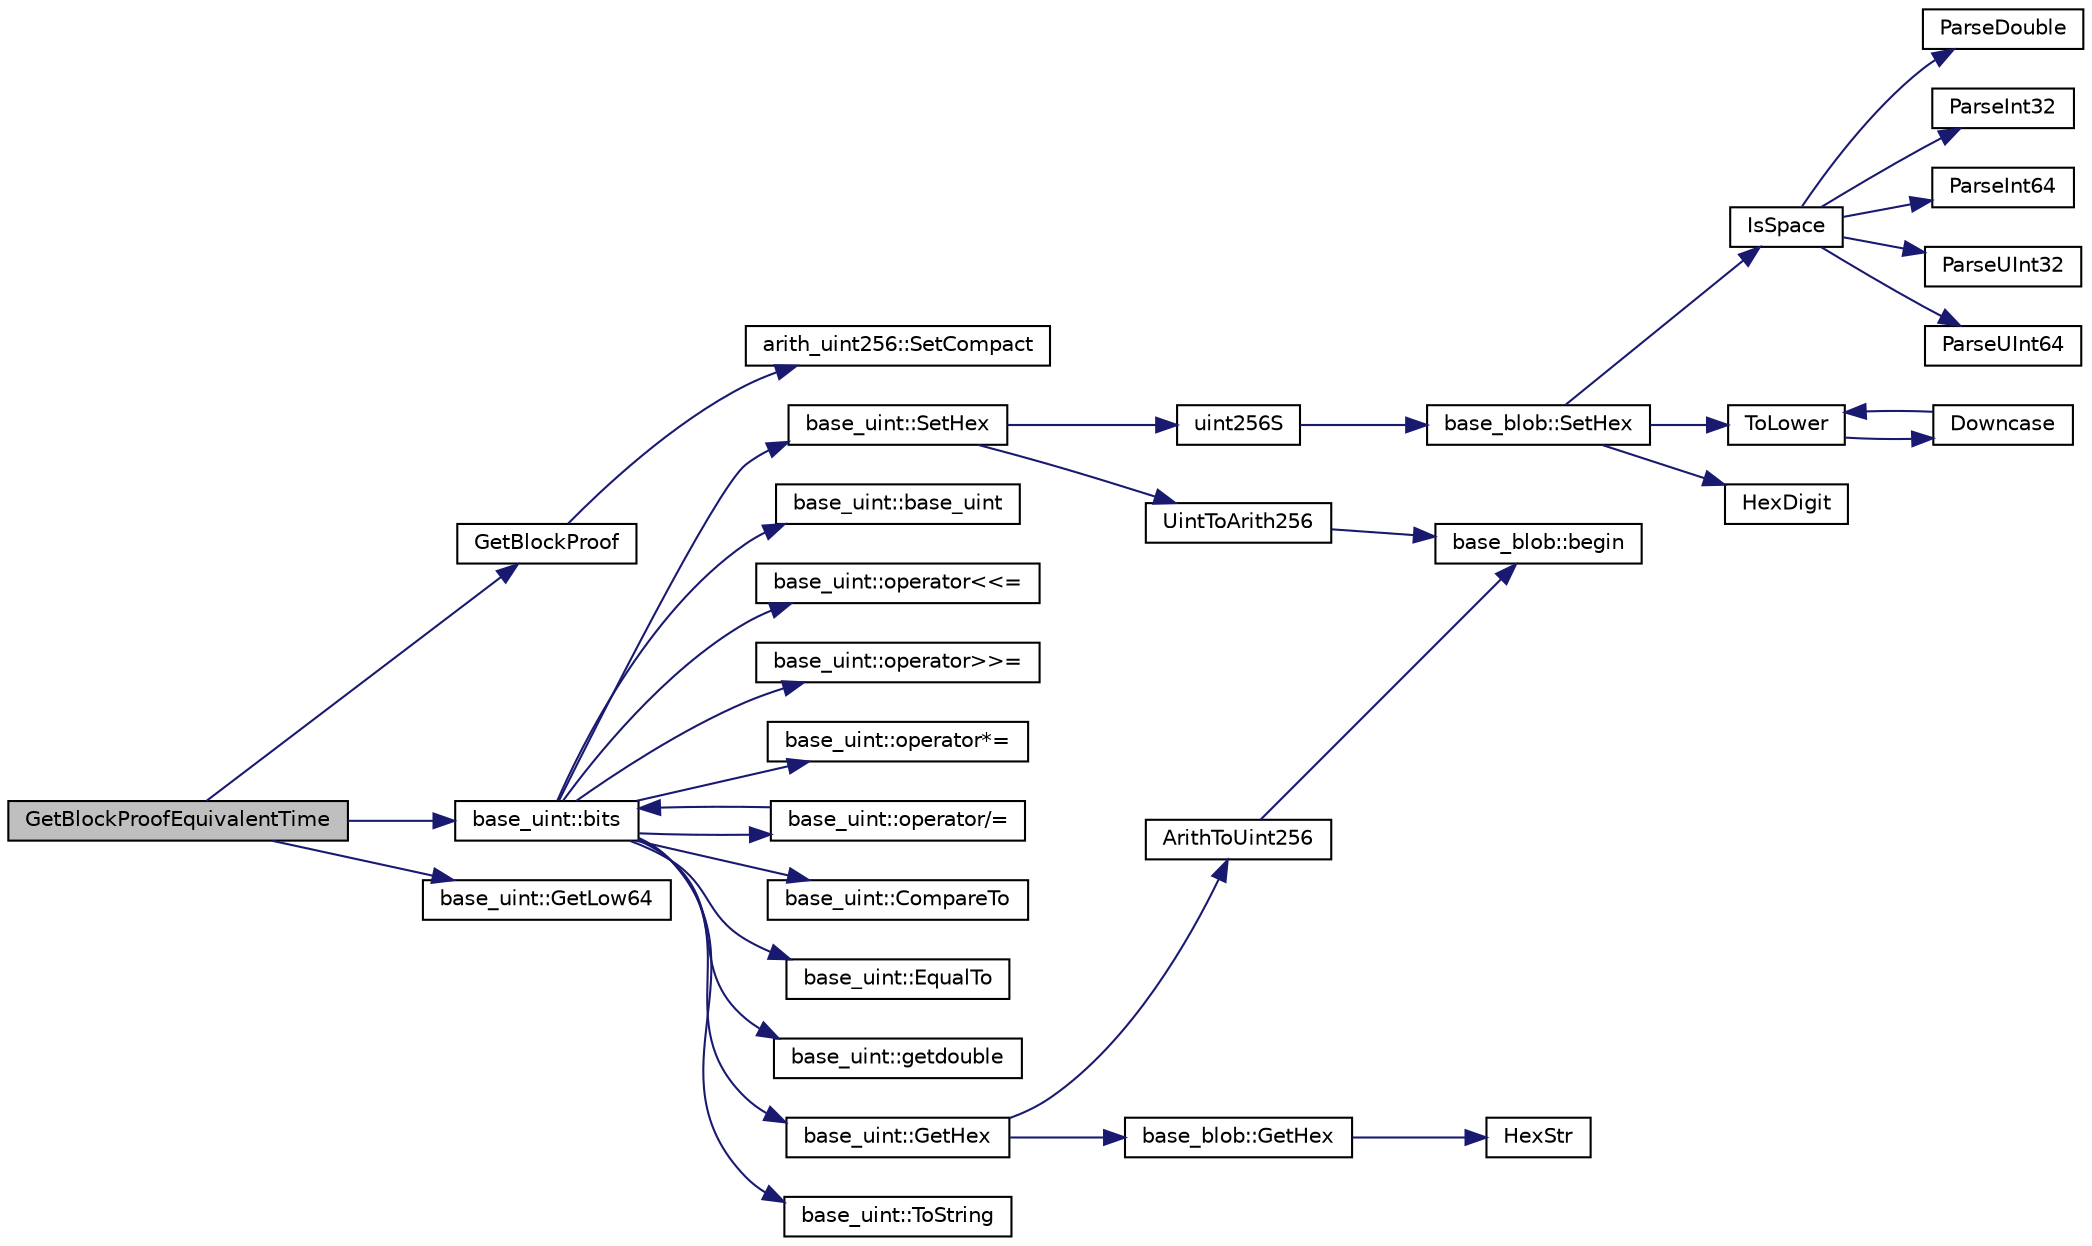 digraph "GetBlockProofEquivalentTime"
{
  edge [fontname="Helvetica",fontsize="10",labelfontname="Helvetica",labelfontsize="10"];
  node [fontname="Helvetica",fontsize="10",shape=record];
  rankdir="LR";
  Node1 [label="GetBlockProofEquivalentTime",height=0.2,width=0.4,color="black", fillcolor="grey75", style="filled", fontcolor="black"];
  Node1 -> Node2 [color="midnightblue",fontsize="10",style="solid",fontname="Helvetica"];
  Node2 [label="GetBlockProof",height=0.2,width=0.4,color="black", fillcolor="white", style="filled",URL="$chain_8cpp.html#a334aa8015cc7185f7fdf484783e40f38"];
  Node2 -> Node3 [color="midnightblue",fontsize="10",style="solid",fontname="Helvetica"];
  Node3 [label="arith_uint256::SetCompact",height=0.2,width=0.4,color="black", fillcolor="white", style="filled",URL="$classarith__uint256.html#a06c0f1937edece69b8d33f88e8d35bc8",tooltip="The \"compact\" format is a representation of a whole number N using an unsigned 32bit number similar t..."];
  Node1 -> Node4 [color="midnightblue",fontsize="10",style="solid",fontname="Helvetica"];
  Node4 [label="base_uint::bits",height=0.2,width=0.4,color="black", fillcolor="white", style="filled",URL="$classbase__uint.html#a4867652ab4163a10ac4e3d04f0352423",tooltip="Returns the position of the highest bit set plus one, or zero if the value is zero. "];
  Node4 -> Node5 [color="midnightblue",fontsize="10",style="solid",fontname="Helvetica"];
  Node5 [label="base_uint::base_uint",height=0.2,width=0.4,color="black", fillcolor="white", style="filled",URL="$classbase__uint.html#aafd4418923a92b58a1c360e657fa7d83"];
  Node4 -> Node6 [color="midnightblue",fontsize="10",style="solid",fontname="Helvetica"];
  Node6 [label="base_uint::operator\<\<=",height=0.2,width=0.4,color="black", fillcolor="white", style="filled",URL="$classbase__uint.html#acb449d2fcb5af767fa6b01890e836a4e"];
  Node4 -> Node7 [color="midnightblue",fontsize="10",style="solid",fontname="Helvetica"];
  Node7 [label="base_uint::operator\>\>=",height=0.2,width=0.4,color="black", fillcolor="white", style="filled",URL="$classbase__uint.html#a4e0344432bbcce79525fd2c182173b3b"];
  Node4 -> Node8 [color="midnightblue",fontsize="10",style="solid",fontname="Helvetica"];
  Node8 [label="base_uint::operator*=",height=0.2,width=0.4,color="black", fillcolor="white", style="filled",URL="$classbase__uint.html#aa70b7d954258d2cd4bb77721e357fd40"];
  Node4 -> Node9 [color="midnightblue",fontsize="10",style="solid",fontname="Helvetica"];
  Node9 [label="base_uint::operator/=",height=0.2,width=0.4,color="black", fillcolor="white", style="filled",URL="$classbase__uint.html#ad6fa7e22ab995247c0bf298069732e1d"];
  Node9 -> Node4 [color="midnightblue",fontsize="10",style="solid",fontname="Helvetica"];
  Node4 -> Node10 [color="midnightblue",fontsize="10",style="solid",fontname="Helvetica"];
  Node10 [label="base_uint::CompareTo",height=0.2,width=0.4,color="black", fillcolor="white", style="filled",URL="$classbase__uint.html#ac9777c80cfcf1355cf17258027ca35bb"];
  Node4 -> Node11 [color="midnightblue",fontsize="10",style="solid",fontname="Helvetica"];
  Node11 [label="base_uint::EqualTo",height=0.2,width=0.4,color="black", fillcolor="white", style="filled",URL="$classbase__uint.html#a39817436d7ba143e8d52abc475097384"];
  Node4 -> Node12 [color="midnightblue",fontsize="10",style="solid",fontname="Helvetica"];
  Node12 [label="base_uint::getdouble",height=0.2,width=0.4,color="black", fillcolor="white", style="filled",URL="$classbase__uint.html#aa701be5115bacf02c299b05598cf616d"];
  Node4 -> Node13 [color="midnightblue",fontsize="10",style="solid",fontname="Helvetica"];
  Node13 [label="base_uint::GetHex",height=0.2,width=0.4,color="black", fillcolor="white", style="filled",URL="$classbase__uint.html#ac9929c28600796a9acf75881bb750576"];
  Node13 -> Node14 [color="midnightblue",fontsize="10",style="solid",fontname="Helvetica"];
  Node14 [label="ArithToUint256",height=0.2,width=0.4,color="black", fillcolor="white", style="filled",URL="$arith__uint256_8cpp.html#af4848fa3f8b64d222b5d8a370bc72458"];
  Node14 -> Node15 [color="midnightblue",fontsize="10",style="solid",fontname="Helvetica"];
  Node15 [label="base_blob::begin",height=0.2,width=0.4,color="black", fillcolor="white", style="filled",URL="$classbase__blob.html#aeee68e00ceeacf49086e98b661e017ff"];
  Node13 -> Node16 [color="midnightblue",fontsize="10",style="solid",fontname="Helvetica"];
  Node16 [label="base_blob::GetHex",height=0.2,width=0.4,color="black", fillcolor="white", style="filled",URL="$classbase__blob.html#a9541747b1f91f9469ac0aff90665bd32"];
  Node16 -> Node17 [color="midnightblue",fontsize="10",style="solid",fontname="Helvetica"];
  Node17 [label="HexStr",height=0.2,width=0.4,color="black", fillcolor="white", style="filled",URL="$strencodings_8h.html#af003e10d5d34c3271ca57ec79059a5ae"];
  Node4 -> Node18 [color="midnightblue",fontsize="10",style="solid",fontname="Helvetica"];
  Node18 [label="base_uint::ToString",height=0.2,width=0.4,color="black", fillcolor="white", style="filled",URL="$classbase__uint.html#ac3080a72402cadf28dbc9f9b69cc60be"];
  Node4 -> Node19 [color="midnightblue",fontsize="10",style="solid",fontname="Helvetica"];
  Node19 [label="base_uint::SetHex",height=0.2,width=0.4,color="black", fillcolor="white", style="filled",URL="$classbase__uint.html#ade1a897fac931f28f54998c92c797228"];
  Node19 -> Node20 [color="midnightblue",fontsize="10",style="solid",fontname="Helvetica"];
  Node20 [label="UintToArith256",height=0.2,width=0.4,color="black", fillcolor="white", style="filled",URL="$arith__uint256_8cpp.html#a6a6e0e2e41ba7e31c4a741eb2426a516"];
  Node20 -> Node15 [color="midnightblue",fontsize="10",style="solid",fontname="Helvetica"];
  Node19 -> Node21 [color="midnightblue",fontsize="10",style="solid",fontname="Helvetica"];
  Node21 [label="uint256S",height=0.2,width=0.4,color="black", fillcolor="white", style="filled",URL="$uint256_8h.html#a52e679560cc1ebf68f878ed69e38f259"];
  Node21 -> Node22 [color="midnightblue",fontsize="10",style="solid",fontname="Helvetica"];
  Node22 [label="base_blob::SetHex",height=0.2,width=0.4,color="black", fillcolor="white", style="filled",URL="$classbase__blob.html#a5ec1f681a2830f4e180fe664c0eb4dd0"];
  Node22 -> Node23 [color="midnightblue",fontsize="10",style="solid",fontname="Helvetica"];
  Node23 [label="IsSpace",height=0.2,width=0.4,color="black", fillcolor="white", style="filled",URL="$strencodings_8h.html#aa30de1eac29287732050df7168cde03a",tooltip="Tests if the given character is a whitespace character. "];
  Node23 -> Node24 [color="midnightblue",fontsize="10",style="solid",fontname="Helvetica"];
  Node24 [label="ParseInt32",height=0.2,width=0.4,color="black", fillcolor="white", style="filled",URL="$strencodings_8h.html#a28581aab6ddb04da2c69bd0f0ffee6ae",tooltip="Convert string to signed 32-bit integer with strict parse error feedback. "];
  Node23 -> Node25 [color="midnightblue",fontsize="10",style="solid",fontname="Helvetica"];
  Node25 [label="ParseInt64",height=0.2,width=0.4,color="black", fillcolor="white", style="filled",URL="$strencodings_8h.html#a7598ac1ae52f69abe5f103fc6e4c9bd9",tooltip="Convert string to signed 64-bit integer with strict parse error feedback. "];
  Node23 -> Node26 [color="midnightblue",fontsize="10",style="solid",fontname="Helvetica"];
  Node26 [label="ParseUInt32",height=0.2,width=0.4,color="black", fillcolor="white", style="filled",URL="$strencodings_8h.html#ad4cd67d1bc9cc91801e9c22a0bd94ca7",tooltip="Convert decimal string to unsigned 32-bit integer with strict parse error feedback. "];
  Node23 -> Node27 [color="midnightblue",fontsize="10",style="solid",fontname="Helvetica"];
  Node27 [label="ParseUInt64",height=0.2,width=0.4,color="black", fillcolor="white", style="filled",URL="$strencodings_8h.html#ab721ae646504bb11a2ac467cc9013659",tooltip="Convert decimal string to unsigned 64-bit integer with strict parse error feedback. "];
  Node23 -> Node28 [color="midnightblue",fontsize="10",style="solid",fontname="Helvetica"];
  Node28 [label="ParseDouble",height=0.2,width=0.4,color="black", fillcolor="white", style="filled",URL="$strencodings_8h.html#ab126210409626dcb61aeb0e4300a8a46",tooltip="Convert string to double with strict parse error feedback. "];
  Node22 -> Node29 [color="midnightblue",fontsize="10",style="solid",fontname="Helvetica"];
  Node29 [label="ToLower",height=0.2,width=0.4,color="black", fillcolor="white", style="filled",URL="$strencodings_8h.html#a3556fcd948bc859caaa04f7355a71b16",tooltip="Converts the given character to its lowercase equivalent. "];
  Node29 -> Node30 [color="midnightblue",fontsize="10",style="solid",fontname="Helvetica"];
  Node30 [label="Downcase",height=0.2,width=0.4,color="black", fillcolor="white", style="filled",URL="$strencodings_8h.html#a0112c4a0e8c623b7fc4a52730c57e2d0",tooltip="Converts the given string to its lowercase equivalent. "];
  Node30 -> Node29 [color="midnightblue",fontsize="10",style="solid",fontname="Helvetica"];
  Node22 -> Node31 [color="midnightblue",fontsize="10",style="solid",fontname="Helvetica"];
  Node31 [label="HexDigit",height=0.2,width=0.4,color="black", fillcolor="white", style="filled",URL="$strencodings_8cpp.html#aa59e8a8c5a39cb5041f93bb95dd02119"];
  Node1 -> Node32 [color="midnightblue",fontsize="10",style="solid",fontname="Helvetica"];
  Node32 [label="base_uint::GetLow64",height=0.2,width=0.4,color="black", fillcolor="white", style="filled",URL="$classbase__uint.html#abf39b71afc016b333b8996def4c6bc40"];
}
